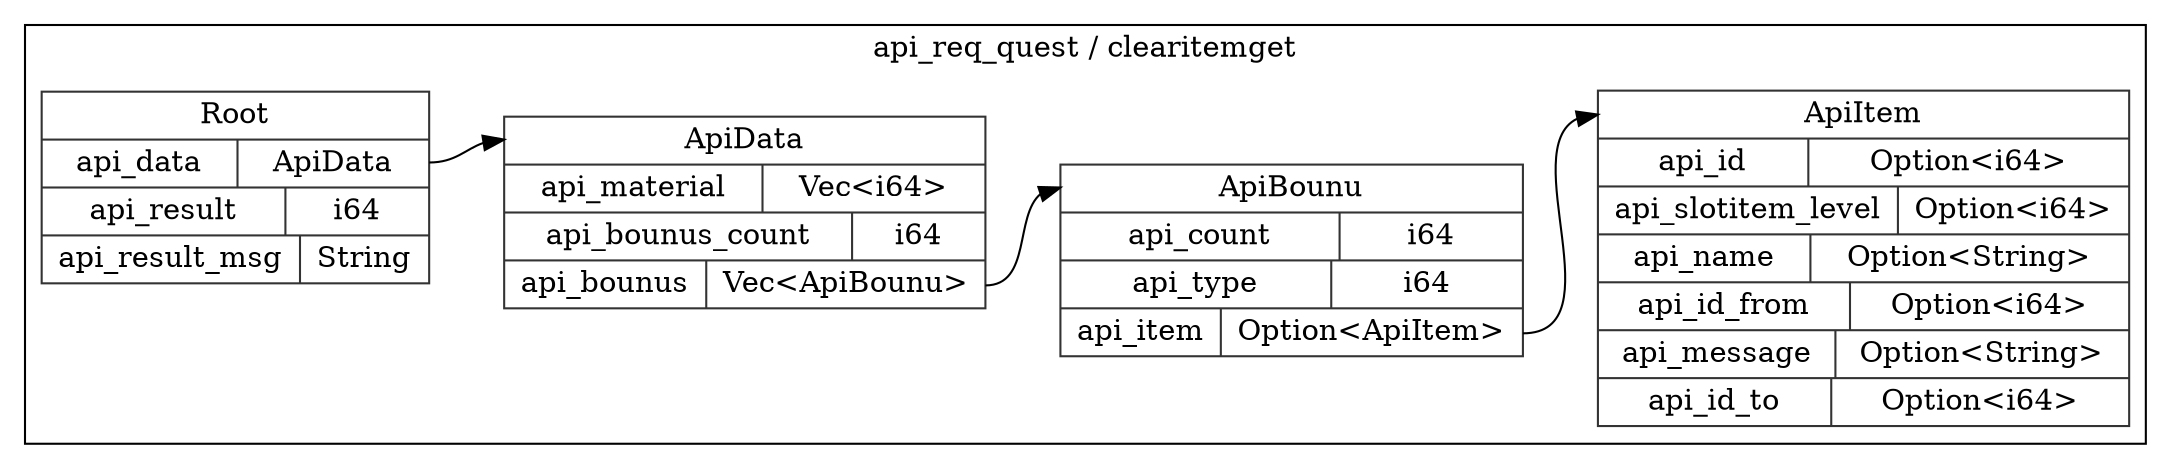 digraph {
  rankdir=LR;
  subgraph cluster_0 {
    label="api_req_quest / clearitemget";
    node [style="filled", color=white, style="solid", color=gray20];
    api_req_quest__clearitemget__Root [label="<Root> Root  | { api_data | <api_data> ApiData } | { api_result | <api_result> i64 } | { api_result_msg | <api_result_msg> String }", shape=record];
    api_req_quest__clearitemget__ApiData;
    api_req_quest__clearitemget__Root:api_data:e -> api_req_quest__clearitemget__ApiData:ApiData:w;
    api_req_quest__clearitemget__ApiData [label="<ApiData> ApiData  | { api_material | <api_material> Vec\<i64\> } | { api_bounus_count | <api_bounus_count> i64 } | { api_bounus | <api_bounus> Vec\<ApiBounu\> }", shape=record];
    api_req_quest__clearitemget__ApiBounu;
    api_req_quest__clearitemget__ApiData:api_bounus:e -> api_req_quest__clearitemget__ApiBounu:ApiBounu:w;
    api_req_quest__clearitemget__ApiItem [label="<ApiItem> ApiItem  | { api_id | <api_id> Option\<i64\> } | { api_slotitem_level | <api_slotitem_level> Option\<i64\> } | { api_name | <api_name> Option\<String\> } | { api_id_from | <api_id_from> Option\<i64\> } | { api_message | <api_message> Option\<String\> } | { api_id_to | <api_id_to> Option\<i64\> }", shape=record];
    api_req_quest__clearitemget__ApiBounu [label="<ApiBounu> ApiBounu  | { api_count | <api_count> i64 } | { api_type | <api_type> i64 } | { api_item | <api_item> Option\<ApiItem\> }", shape=record];
    api_req_quest__clearitemget__ApiBounu:api_item:e -> api_req_quest__clearitemget__ApiItem:ApiItem:w;
  }
}
